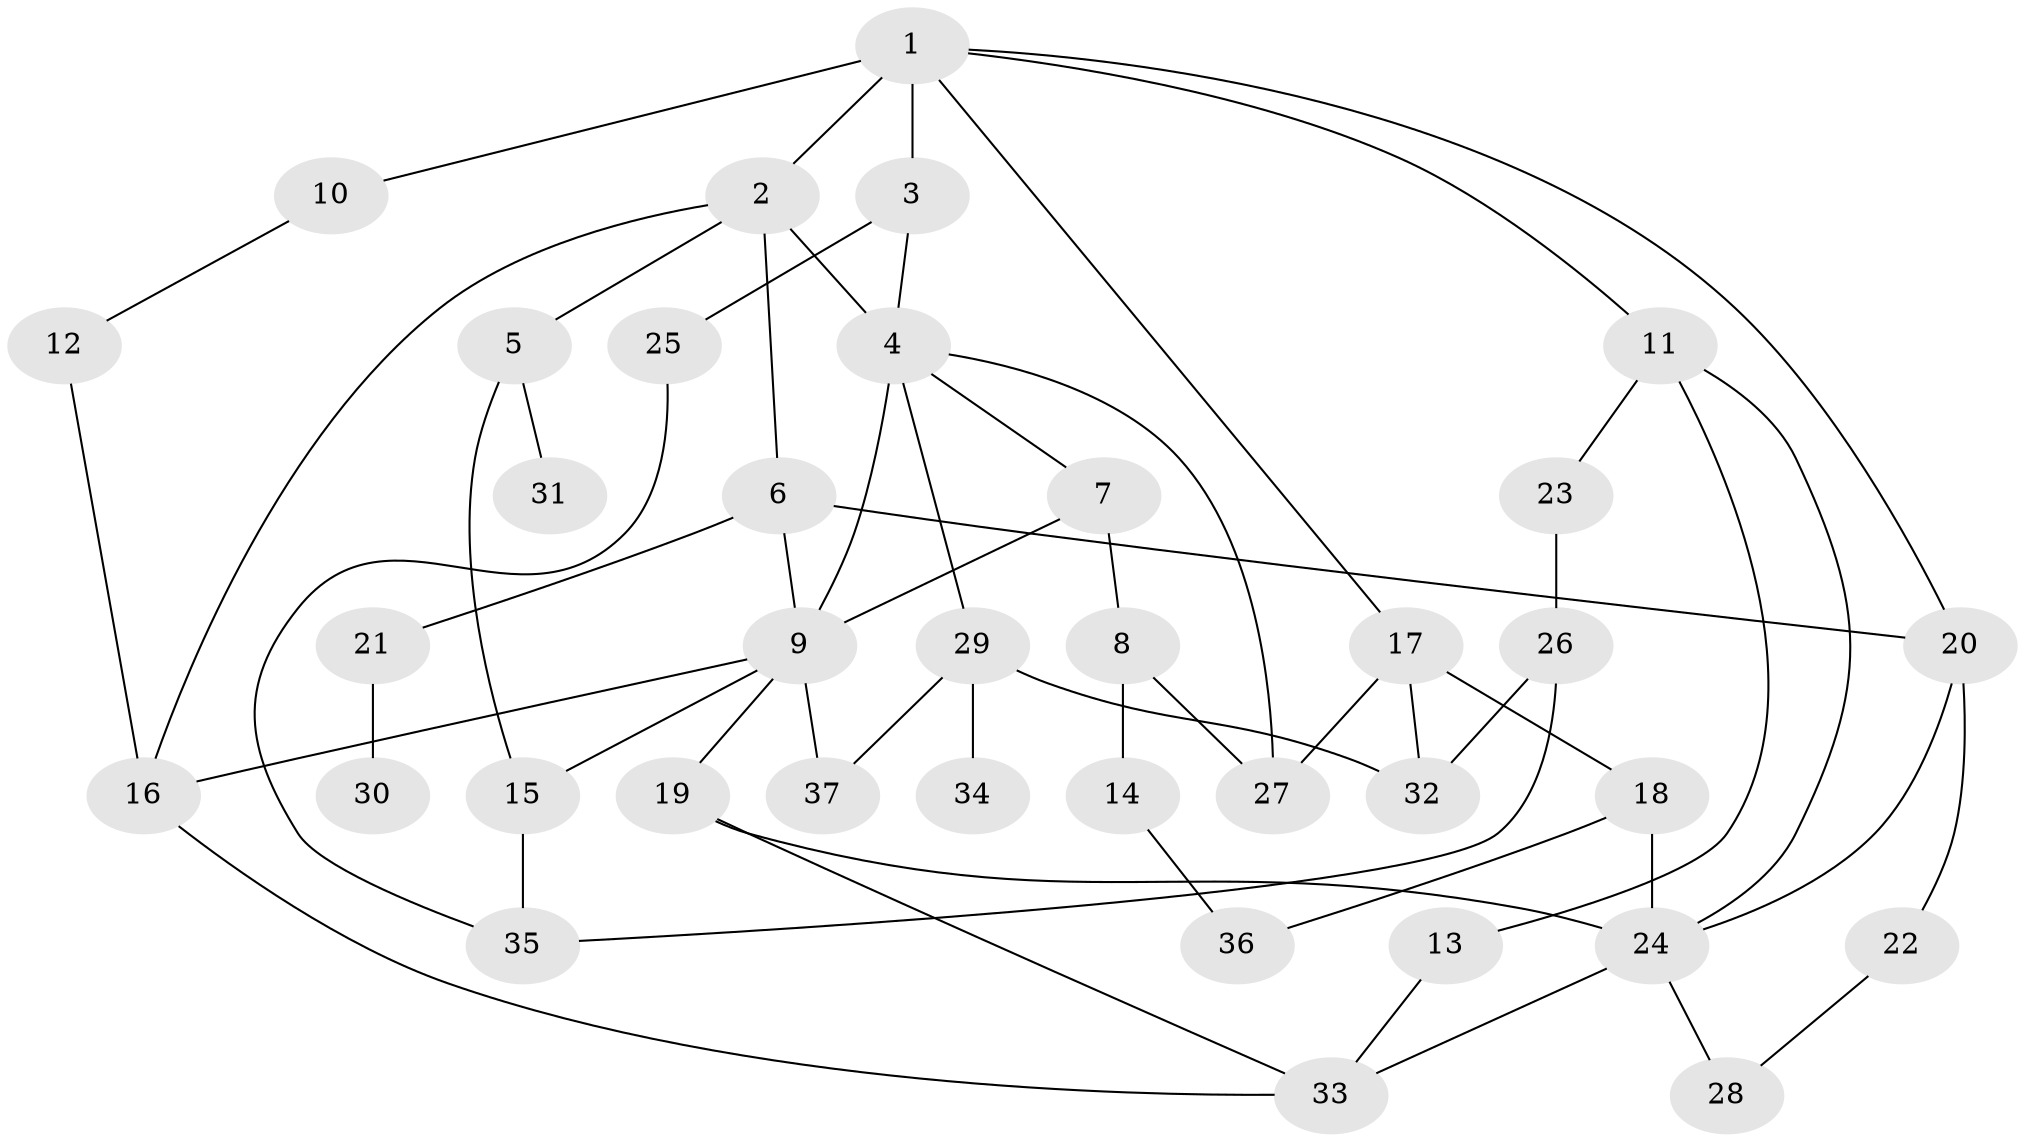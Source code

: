 // original degree distribution, {8: 0.01098901098901099, 6: 0.01098901098901099, 1: 0.23076923076923078, 2: 0.26373626373626374, 9: 0.01098901098901099, 4: 0.16483516483516483, 3: 0.25274725274725274, 5: 0.054945054945054944}
// Generated by graph-tools (version 1.1) at 2025/48/03/04/25 22:48:40]
// undirected, 37 vertices, 58 edges
graph export_dot {
  node [color=gray90,style=filled];
  1;
  2;
  3;
  4;
  5;
  6;
  7;
  8;
  9;
  10;
  11;
  12;
  13;
  14;
  15;
  16;
  17;
  18;
  19;
  20;
  21;
  22;
  23;
  24;
  25;
  26;
  27;
  28;
  29;
  30;
  31;
  32;
  33;
  34;
  35;
  36;
  37;
  1 -- 2 [weight=1.0];
  1 -- 3 [weight=2.0];
  1 -- 10 [weight=1.0];
  1 -- 11 [weight=1.0];
  1 -- 17 [weight=1.0];
  1 -- 20 [weight=1.0];
  2 -- 4 [weight=1.0];
  2 -- 5 [weight=1.0];
  2 -- 6 [weight=1.0];
  2 -- 16 [weight=1.0];
  3 -- 4 [weight=1.0];
  3 -- 25 [weight=1.0];
  4 -- 7 [weight=1.0];
  4 -- 9 [weight=4.0];
  4 -- 27 [weight=1.0];
  4 -- 29 [weight=1.0];
  5 -- 15 [weight=1.0];
  5 -- 31 [weight=1.0];
  6 -- 9 [weight=1.0];
  6 -- 20 [weight=1.0];
  6 -- 21 [weight=1.0];
  7 -- 8 [weight=2.0];
  7 -- 9 [weight=1.0];
  8 -- 14 [weight=1.0];
  8 -- 27 [weight=1.0];
  9 -- 15 [weight=2.0];
  9 -- 16 [weight=2.0];
  9 -- 19 [weight=1.0];
  9 -- 37 [weight=1.0];
  10 -- 12 [weight=1.0];
  11 -- 13 [weight=1.0];
  11 -- 23 [weight=1.0];
  11 -- 24 [weight=1.0];
  12 -- 16 [weight=1.0];
  13 -- 33 [weight=1.0];
  14 -- 36 [weight=1.0];
  15 -- 35 [weight=1.0];
  16 -- 33 [weight=1.0];
  17 -- 18 [weight=1.0];
  17 -- 27 [weight=1.0];
  17 -- 32 [weight=2.0];
  18 -- 24 [weight=2.0];
  18 -- 36 [weight=1.0];
  19 -- 24 [weight=1.0];
  19 -- 33 [weight=1.0];
  20 -- 22 [weight=1.0];
  20 -- 24 [weight=1.0];
  21 -- 30 [weight=1.0];
  22 -- 28 [weight=1.0];
  23 -- 26 [weight=2.0];
  24 -- 28 [weight=1.0];
  24 -- 33 [weight=1.0];
  25 -- 35 [weight=1.0];
  26 -- 32 [weight=1.0];
  26 -- 35 [weight=1.0];
  29 -- 32 [weight=1.0];
  29 -- 34 [weight=1.0];
  29 -- 37 [weight=1.0];
}
